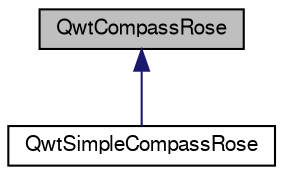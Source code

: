 digraph G
{
  edge [fontname="FreeSans",fontsize="10",labelfontname="FreeSans",labelfontsize="10"];
  node [fontname="FreeSans",fontsize="10",shape=record];
  Node1 [label="QwtCompassRose",height=0.2,width=0.4,color="black", fillcolor="grey75", style="filled" fontcolor="black"];
  Node1 -> Node2 [dir="back",color="midnightblue",fontsize="10",style="solid",fontname="FreeSans"];
  Node2 [label="QwtSimpleCompassRose",height=0.2,width=0.4,color="black", fillcolor="white", style="filled",URL="$class_qwt_simple_compass_rose.html",tooltip="A simple rose for QwtCompass."];
}
